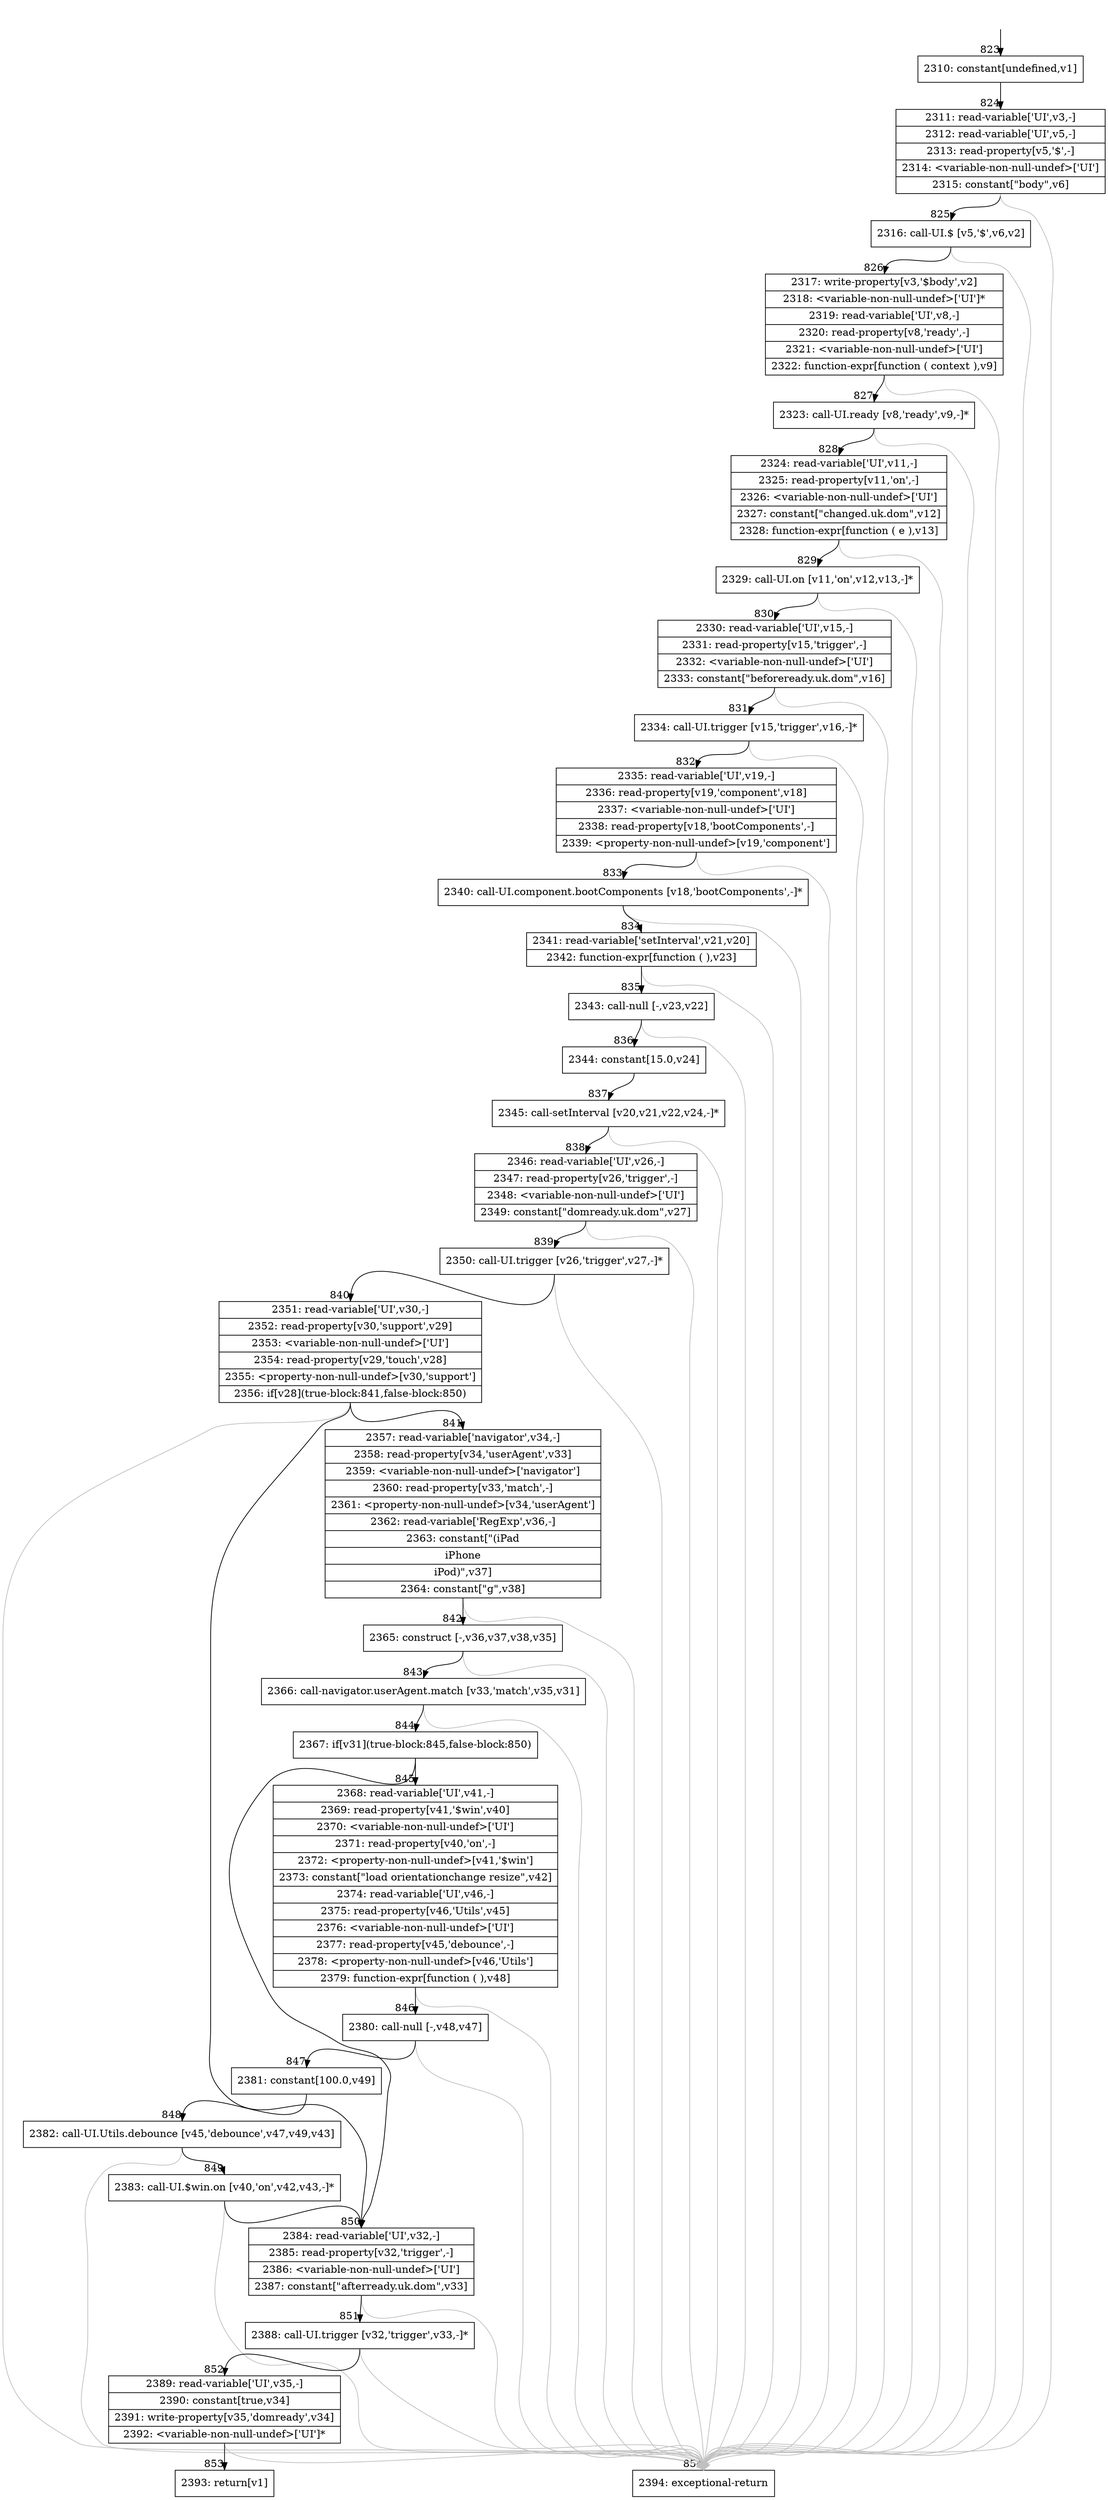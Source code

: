 digraph {
rankdir="TD"
BB_entry65[shape=none,label=""];
BB_entry65 -> BB823 [tailport=s, headport=n, headlabel="    823"]
BB823 [shape=record label="{2310: constant[undefined,v1]}" ] 
BB823 -> BB824 [tailport=s, headport=n, headlabel="      824"]
BB824 [shape=record label="{2311: read-variable['UI',v3,-]|2312: read-variable['UI',v5,-]|2313: read-property[v5,'$',-]|2314: \<variable-non-null-undef\>['UI']|2315: constant[\"body\",v6]}" ] 
BB824 -> BB825 [tailport=s, headport=n, headlabel="      825"]
BB824 -> BB854 [tailport=s, headport=n, color=gray, headlabel="      854"]
BB825 [shape=record label="{2316: call-UI.$ [v5,'$',v6,v2]}" ] 
BB825 -> BB826 [tailport=s, headport=n, headlabel="      826"]
BB825 -> BB854 [tailport=s, headport=n, color=gray]
BB826 [shape=record label="{2317: write-property[v3,'$body',v2]|2318: \<variable-non-null-undef\>['UI']*|2319: read-variable['UI',v8,-]|2320: read-property[v8,'ready',-]|2321: \<variable-non-null-undef\>['UI']|2322: function-expr[function ( context ),v9]}" ] 
BB826 -> BB827 [tailport=s, headport=n, headlabel="      827"]
BB826 -> BB854 [tailport=s, headport=n, color=gray]
BB827 [shape=record label="{2323: call-UI.ready [v8,'ready',v9,-]*}" ] 
BB827 -> BB828 [tailport=s, headport=n, headlabel="      828"]
BB827 -> BB854 [tailport=s, headport=n, color=gray]
BB828 [shape=record label="{2324: read-variable['UI',v11,-]|2325: read-property[v11,'on',-]|2326: \<variable-non-null-undef\>['UI']|2327: constant[\"changed.uk.dom\",v12]|2328: function-expr[function ( e ),v13]}" ] 
BB828 -> BB829 [tailport=s, headport=n, headlabel="      829"]
BB828 -> BB854 [tailport=s, headport=n, color=gray]
BB829 [shape=record label="{2329: call-UI.on [v11,'on',v12,v13,-]*}" ] 
BB829 -> BB830 [tailport=s, headport=n, headlabel="      830"]
BB829 -> BB854 [tailport=s, headport=n, color=gray]
BB830 [shape=record label="{2330: read-variable['UI',v15,-]|2331: read-property[v15,'trigger',-]|2332: \<variable-non-null-undef\>['UI']|2333: constant[\"beforeready.uk.dom\",v16]}" ] 
BB830 -> BB831 [tailport=s, headport=n, headlabel="      831"]
BB830 -> BB854 [tailport=s, headport=n, color=gray]
BB831 [shape=record label="{2334: call-UI.trigger [v15,'trigger',v16,-]*}" ] 
BB831 -> BB832 [tailport=s, headport=n, headlabel="      832"]
BB831 -> BB854 [tailport=s, headport=n, color=gray]
BB832 [shape=record label="{2335: read-variable['UI',v19,-]|2336: read-property[v19,'component',v18]|2337: \<variable-non-null-undef\>['UI']|2338: read-property[v18,'bootComponents',-]|2339: \<property-non-null-undef\>[v19,'component']}" ] 
BB832 -> BB833 [tailport=s, headport=n, headlabel="      833"]
BB832 -> BB854 [tailport=s, headport=n, color=gray]
BB833 [shape=record label="{2340: call-UI.component.bootComponents [v18,'bootComponents',-]*}" ] 
BB833 -> BB834 [tailport=s, headport=n, headlabel="      834"]
BB833 -> BB854 [tailport=s, headport=n, color=gray]
BB834 [shape=record label="{2341: read-variable['setInterval',v21,v20]|2342: function-expr[function ( ),v23]}" ] 
BB834 -> BB835 [tailport=s, headport=n, headlabel="      835"]
BB834 -> BB854 [tailport=s, headport=n, color=gray]
BB835 [shape=record label="{2343: call-null [-,v23,v22]}" ] 
BB835 -> BB836 [tailport=s, headport=n, headlabel="      836"]
BB835 -> BB854 [tailport=s, headport=n, color=gray]
BB836 [shape=record label="{2344: constant[15.0,v24]}" ] 
BB836 -> BB837 [tailport=s, headport=n, headlabel="      837"]
BB837 [shape=record label="{2345: call-setInterval [v20,v21,v22,v24,-]*}" ] 
BB837 -> BB838 [tailport=s, headport=n, headlabel="      838"]
BB837 -> BB854 [tailport=s, headport=n, color=gray]
BB838 [shape=record label="{2346: read-variable['UI',v26,-]|2347: read-property[v26,'trigger',-]|2348: \<variable-non-null-undef\>['UI']|2349: constant[\"domready.uk.dom\",v27]}" ] 
BB838 -> BB839 [tailport=s, headport=n, headlabel="      839"]
BB838 -> BB854 [tailport=s, headport=n, color=gray]
BB839 [shape=record label="{2350: call-UI.trigger [v26,'trigger',v27,-]*}" ] 
BB839 -> BB840 [tailport=s, headport=n, headlabel="      840"]
BB839 -> BB854 [tailport=s, headport=n, color=gray]
BB840 [shape=record label="{2351: read-variable['UI',v30,-]|2352: read-property[v30,'support',v29]|2353: \<variable-non-null-undef\>['UI']|2354: read-property[v29,'touch',v28]|2355: \<property-non-null-undef\>[v30,'support']|2356: if[v28](true-block:841,false-block:850)}" ] 
BB840 -> BB841 [tailport=s, headport=n, headlabel="      841"]
BB840 -> BB850 [tailport=s, headport=n, headlabel="      850"]
BB840 -> BB854 [tailport=s, headport=n, color=gray]
BB841 [shape=record label="{2357: read-variable['navigator',v34,-]|2358: read-property[v34,'userAgent',v33]|2359: \<variable-non-null-undef\>['navigator']|2360: read-property[v33,'match',-]|2361: \<property-non-null-undef\>[v34,'userAgent']|2362: read-variable['RegExp',v36,-]|2363: constant[\"(iPad|iPhone|iPod)\",v37]|2364: constant[\"g\",v38]}" ] 
BB841 -> BB842 [tailport=s, headport=n, headlabel="      842"]
BB841 -> BB854 [tailport=s, headport=n, color=gray]
BB842 [shape=record label="{2365: construct [-,v36,v37,v38,v35]}" ] 
BB842 -> BB843 [tailport=s, headport=n, headlabel="      843"]
BB842 -> BB854 [tailport=s, headport=n, color=gray]
BB843 [shape=record label="{2366: call-navigator.userAgent.match [v33,'match',v35,v31]}" ] 
BB843 -> BB844 [tailport=s, headport=n, headlabel="      844"]
BB843 -> BB854 [tailport=s, headport=n, color=gray]
BB844 [shape=record label="{2367: if[v31](true-block:845,false-block:850)}" ] 
BB844 -> BB845 [tailport=s, headport=n, headlabel="      845"]
BB844 -> BB850 [tailport=s, headport=n]
BB845 [shape=record label="{2368: read-variable['UI',v41,-]|2369: read-property[v41,'$win',v40]|2370: \<variable-non-null-undef\>['UI']|2371: read-property[v40,'on',-]|2372: \<property-non-null-undef\>[v41,'$win']|2373: constant[\"load orientationchange resize\",v42]|2374: read-variable['UI',v46,-]|2375: read-property[v46,'Utils',v45]|2376: \<variable-non-null-undef\>['UI']|2377: read-property[v45,'debounce',-]|2378: \<property-non-null-undef\>[v46,'Utils']|2379: function-expr[function ( ),v48]}" ] 
BB845 -> BB846 [tailport=s, headport=n, headlabel="      846"]
BB845 -> BB854 [tailport=s, headport=n, color=gray]
BB846 [shape=record label="{2380: call-null [-,v48,v47]}" ] 
BB846 -> BB847 [tailport=s, headport=n, headlabel="      847"]
BB846 -> BB854 [tailport=s, headport=n, color=gray]
BB847 [shape=record label="{2381: constant[100.0,v49]}" ] 
BB847 -> BB848 [tailport=s, headport=n, headlabel="      848"]
BB848 [shape=record label="{2382: call-UI.Utils.debounce [v45,'debounce',v47,v49,v43]}" ] 
BB848 -> BB849 [tailport=s, headport=n, headlabel="      849"]
BB848 -> BB854 [tailport=s, headport=n, color=gray]
BB849 [shape=record label="{2383: call-UI.$win.on [v40,'on',v42,v43,-]*}" ] 
BB849 -> BB850 [tailport=s, headport=n]
BB849 -> BB854 [tailport=s, headport=n, color=gray]
BB850 [shape=record label="{2384: read-variable['UI',v32,-]|2385: read-property[v32,'trigger',-]|2386: \<variable-non-null-undef\>['UI']|2387: constant[\"afterready.uk.dom\",v33]}" ] 
BB850 -> BB851 [tailport=s, headport=n, headlabel="      851"]
BB850 -> BB854 [tailport=s, headport=n, color=gray]
BB851 [shape=record label="{2388: call-UI.trigger [v32,'trigger',v33,-]*}" ] 
BB851 -> BB852 [tailport=s, headport=n, headlabel="      852"]
BB851 -> BB854 [tailport=s, headport=n, color=gray]
BB852 [shape=record label="{2389: read-variable['UI',v35,-]|2390: constant[true,v34]|2391: write-property[v35,'domready',v34]|2392: \<variable-non-null-undef\>['UI']*}" ] 
BB852 -> BB853 [tailport=s, headport=n, headlabel="      853"]
BB852 -> BB854 [tailport=s, headport=n, color=gray]
BB853 [shape=record label="{2393: return[v1]}" ] 
BB854 [shape=record label="{2394: exceptional-return}" ] 
//#$~ 689
}
